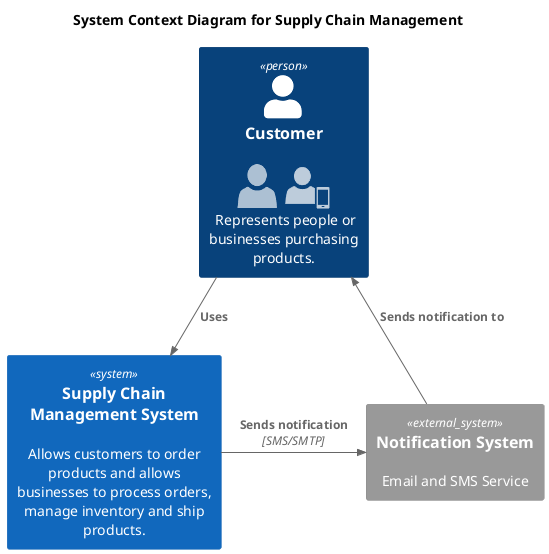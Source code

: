 @startuml
!include <c4/C4_Context.puml>  

!include <office/Users/user.puml>
!include <office/Users/mobile_user.puml>

title System Context Diagram for Supply Chain Management

Person(customer, Customer, "<$user> <$mobile_user>\n Represents people or businesses purchasing products.")

System(sms, "Supply Chain Management System", "Allows customers to order products and allows businesses to process orders, manage inventory and ship products.")

System_Ext(notification_system, "Notification System", "Email and SMS Service")

Rel(customer, sms, "Uses")
Rel_Back(customer, notification_system, "Sends notification to")
Rel_Neighbor(sms, notification_system, "Sends notification", "SMS/SMTP")
@enduml

